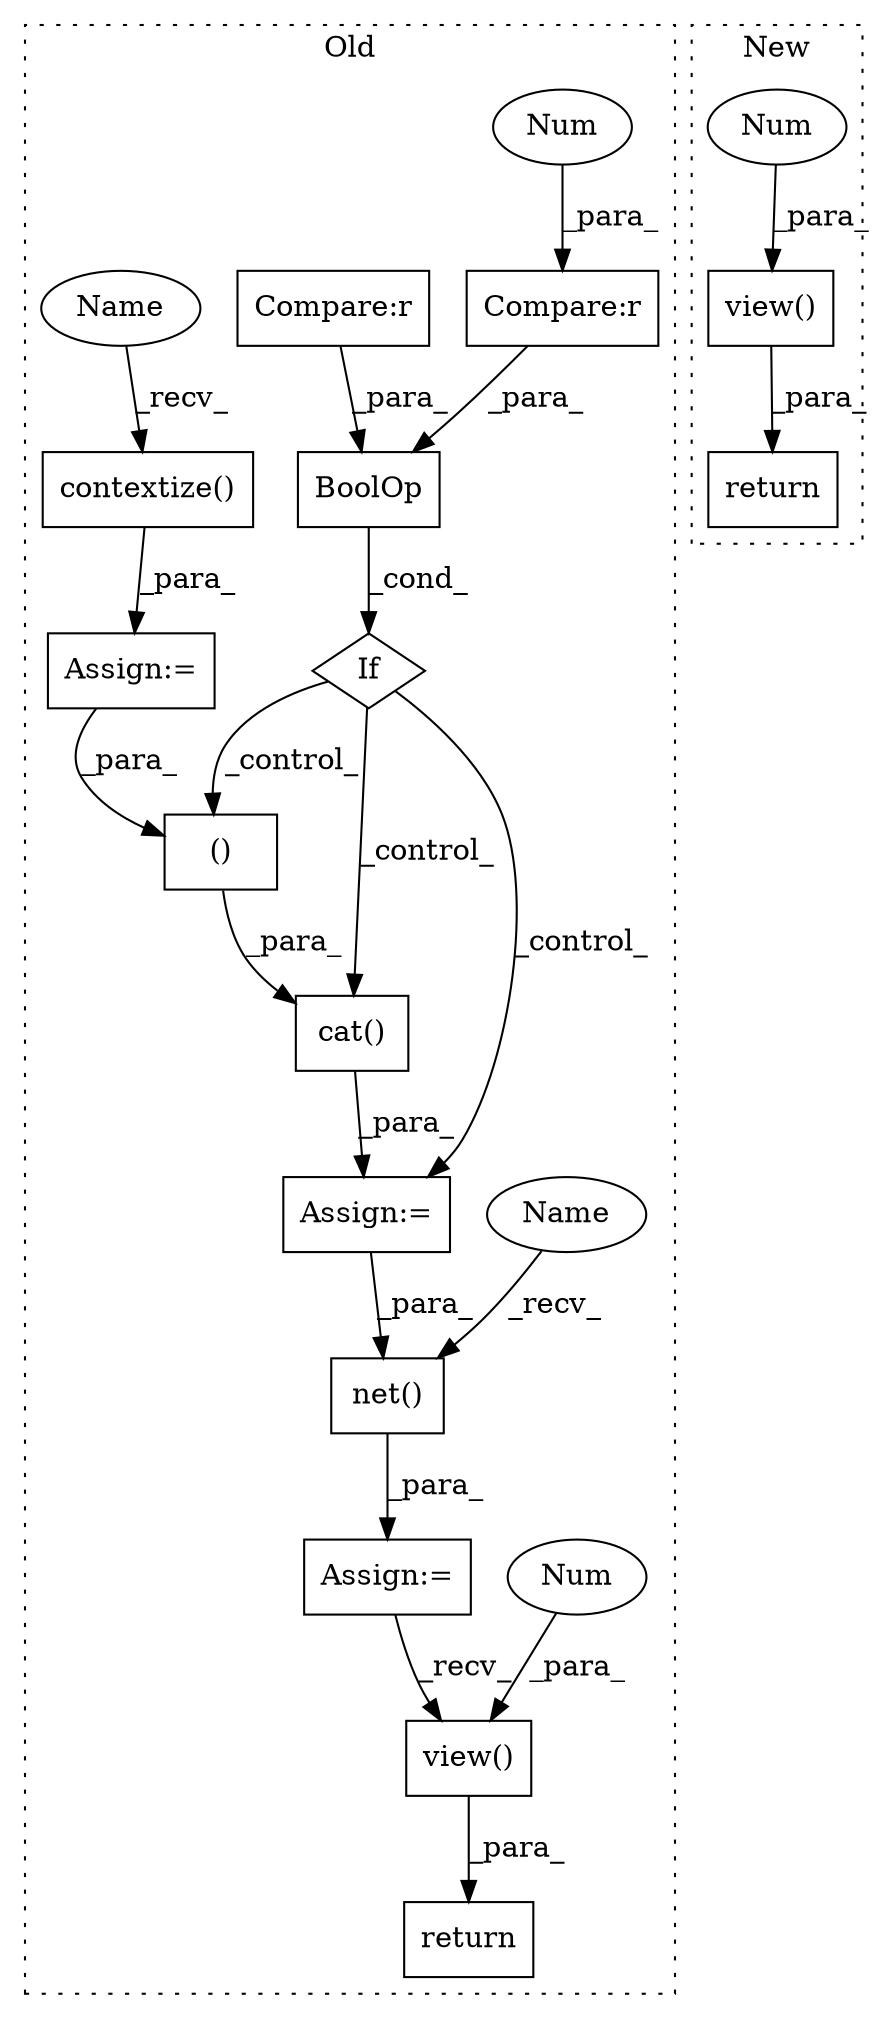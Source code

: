 digraph G {
subgraph cluster0 {
1 [label="view()" a="75" s="12337,12352" l="7,1" shape="box"];
4 [label="Num" a="76" s="12350" l="2" shape="ellipse"];
5 [label="return" a="93" s="12330" l="7" shape="box"];
7 [label="Assign:=" a="68" s="12204" l="3" shape="box"];
8 [label="If" a="96" s="12065,12108" l="3,14" shape="diamond"];
9 [label="()" a="54" s="12224" l="3" shape="box"];
10 [label="Compare:r" a="40" s="12068" l="17" shape="box"];
11 [label="Num" a="76" s="12084" l="1" shape="ellipse"];
12 [label="Compare:r" a="40" s="12090" l="18" shape="box"];
13 [label="BoolOp" a="72" s="12068" l="40" shape="box"];
14 [label="cat()" a="75" s="12207,12228" l="10,8" shape="box"];
15 [label="contextize()" a="75" s="12004,12035" l="16,1" shape="box"];
16 [label="Assign:=" a="68" s="12001" l="3" shape="box"];
17 [label="net()" a="75" s="12295,12305" l="9,1" shape="box"];
18 [label="Assign:=" a="68" s="12292" l="3" shape="box"];
19 [label="Name" a="87" s="12295" l="4" shape="ellipse"];
20 [label="Name" a="87" s="12004" l="4" shape="ellipse"];
label = "Old";
style="dotted";
}
subgraph cluster1 {
2 [label="view()" a="75" s="5593,5608" l="7,1" shape="box"];
3 [label="Num" a="76" s="5606" l="2" shape="ellipse"];
6 [label="return" a="93" s="5586" l="7" shape="box"];
label = "New";
style="dotted";
}
1 -> 5 [label="_para_"];
2 -> 6 [label="_para_"];
3 -> 2 [label="_para_"];
4 -> 1 [label="_para_"];
7 -> 17 [label="_para_"];
8 -> 14 [label="_control_"];
8 -> 9 [label="_control_"];
8 -> 7 [label="_control_"];
9 -> 14 [label="_para_"];
10 -> 13 [label="_para_"];
11 -> 10 [label="_para_"];
12 -> 13 [label="_para_"];
13 -> 8 [label="_cond_"];
14 -> 7 [label="_para_"];
15 -> 16 [label="_para_"];
16 -> 9 [label="_para_"];
17 -> 18 [label="_para_"];
18 -> 1 [label="_recv_"];
19 -> 17 [label="_recv_"];
20 -> 15 [label="_recv_"];
}